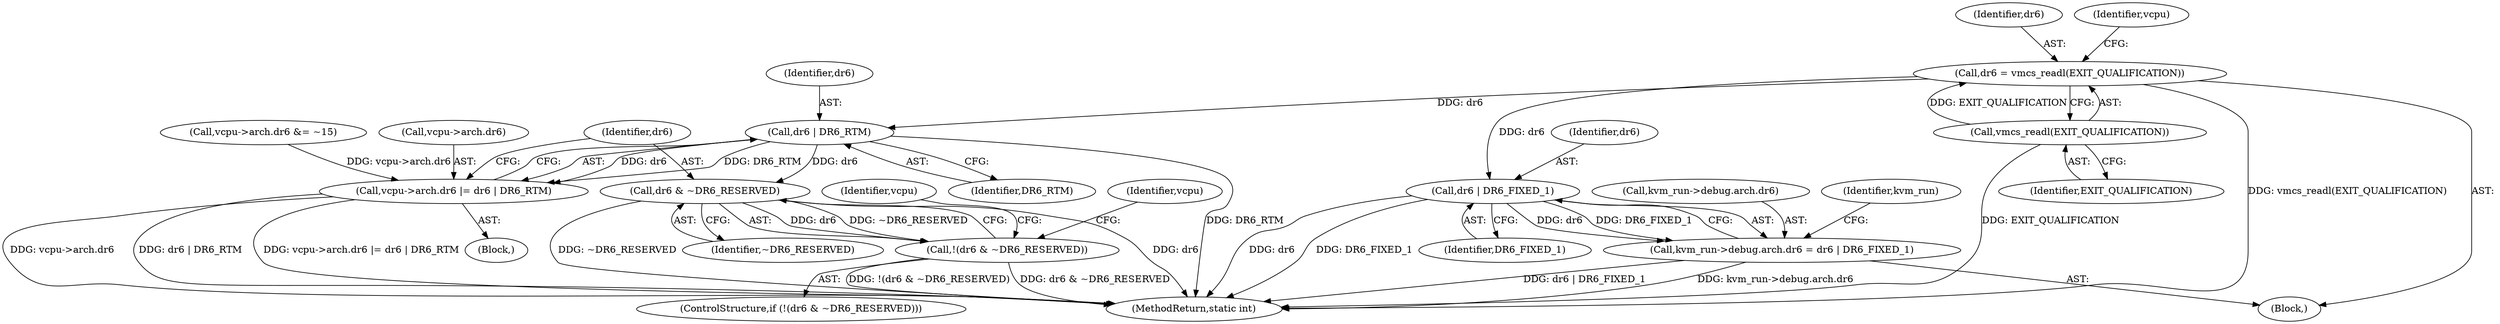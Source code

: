 digraph "0_linux_54a20552e1eae07aa240fa370a0293e006b5faed_0@API" {
"1000329" [label="(Call,dr6 = vmcs_readl(EXIT_QUALIFICATION))"];
"1000331" [label="(Call,vmcs_readl(EXIT_QUALIFICATION))"];
"1000356" [label="(Call,dr6 | DR6_RTM)"];
"1000350" [label="(Call,vcpu->arch.dr6 |= dr6 | DR6_RTM)"];
"1000361" [label="(Call,dr6 & ~DR6_RESERVED)"];
"1000360" [label="(Call,!(dr6 & ~DR6_RESERVED))"];
"1000379" [label="(Call,dr6 | DR6_FIXED_1)"];
"1000371" [label="(Call,kvm_run->debug.arch.dr6 = dr6 | DR6_FIXED_1)"];
"1000330" [label="(Identifier,dr6)"];
"1000362" [label="(Identifier,dr6)"];
"1000367" [label="(Identifier,vcpu)"];
"1000331" [label="(Call,vmcs_readl(EXIT_QUALIFICATION))"];
"1000360" [label="(Call,!(dr6 & ~DR6_RESERVED))"];
"1000371" [label="(Call,kvm_run->debug.arch.dr6 = dr6 | DR6_FIXED_1)"];
"1000372" [label="(Call,kvm_run->debug.arch.dr6)"];
"1000332" [label="(Identifier,EXIT_QUALIFICATION)"];
"1000381" [label="(Identifier,DR6_FIXED_1)"];
"1000386" [label="(Identifier,kvm_run)"];
"1000380" [label="(Identifier,dr6)"];
"1000359" [label="(ControlStructure,if (!(dr6 & ~DR6_RESERVED)))"];
"1000337" [label="(Identifier,vcpu)"];
"1000457" [label="(MethodReturn,static int)"];
"1000342" [label="(Block,)"];
"1000320" [label="(Block,)"];
"1000329" [label="(Call,dr6 = vmcs_readl(EXIT_QUALIFICATION))"];
"1000350" [label="(Call,vcpu->arch.dr6 |= dr6 | DR6_RTM)"];
"1000358" [label="(Identifier,DR6_RTM)"];
"1000365" [label="(Identifier,vcpu)"];
"1000343" [label="(Call,vcpu->arch.dr6 &= ~15)"];
"1000357" [label="(Identifier,dr6)"];
"1000361" [label="(Call,dr6 & ~DR6_RESERVED)"];
"1000356" [label="(Call,dr6 | DR6_RTM)"];
"1000379" [label="(Call,dr6 | DR6_FIXED_1)"];
"1000363" [label="(Identifier,~DR6_RESERVED)"];
"1000351" [label="(Call,vcpu->arch.dr6)"];
"1000329" -> "1000320"  [label="AST: "];
"1000329" -> "1000331"  [label="CFG: "];
"1000330" -> "1000329"  [label="AST: "];
"1000331" -> "1000329"  [label="AST: "];
"1000337" -> "1000329"  [label="CFG: "];
"1000329" -> "1000457"  [label="DDG: vmcs_readl(EXIT_QUALIFICATION)"];
"1000331" -> "1000329"  [label="DDG: EXIT_QUALIFICATION"];
"1000329" -> "1000356"  [label="DDG: dr6"];
"1000329" -> "1000379"  [label="DDG: dr6"];
"1000331" -> "1000332"  [label="CFG: "];
"1000332" -> "1000331"  [label="AST: "];
"1000331" -> "1000457"  [label="DDG: EXIT_QUALIFICATION"];
"1000356" -> "1000350"  [label="AST: "];
"1000356" -> "1000358"  [label="CFG: "];
"1000357" -> "1000356"  [label="AST: "];
"1000358" -> "1000356"  [label="AST: "];
"1000350" -> "1000356"  [label="CFG: "];
"1000356" -> "1000457"  [label="DDG: DR6_RTM"];
"1000356" -> "1000350"  [label="DDG: dr6"];
"1000356" -> "1000350"  [label="DDG: DR6_RTM"];
"1000356" -> "1000361"  [label="DDG: dr6"];
"1000350" -> "1000342"  [label="AST: "];
"1000351" -> "1000350"  [label="AST: "];
"1000362" -> "1000350"  [label="CFG: "];
"1000350" -> "1000457"  [label="DDG: vcpu->arch.dr6"];
"1000350" -> "1000457"  [label="DDG: dr6 | DR6_RTM"];
"1000350" -> "1000457"  [label="DDG: vcpu->arch.dr6 |= dr6 | DR6_RTM"];
"1000343" -> "1000350"  [label="DDG: vcpu->arch.dr6"];
"1000361" -> "1000360"  [label="AST: "];
"1000361" -> "1000363"  [label="CFG: "];
"1000362" -> "1000361"  [label="AST: "];
"1000363" -> "1000361"  [label="AST: "];
"1000360" -> "1000361"  [label="CFG: "];
"1000361" -> "1000457"  [label="DDG: dr6"];
"1000361" -> "1000457"  [label="DDG: ~DR6_RESERVED"];
"1000361" -> "1000360"  [label="DDG: dr6"];
"1000361" -> "1000360"  [label="DDG: ~DR6_RESERVED"];
"1000360" -> "1000359"  [label="AST: "];
"1000365" -> "1000360"  [label="CFG: "];
"1000367" -> "1000360"  [label="CFG: "];
"1000360" -> "1000457"  [label="DDG: dr6 & ~DR6_RESERVED"];
"1000360" -> "1000457"  [label="DDG: !(dr6 & ~DR6_RESERVED)"];
"1000379" -> "1000371"  [label="AST: "];
"1000379" -> "1000381"  [label="CFG: "];
"1000380" -> "1000379"  [label="AST: "];
"1000381" -> "1000379"  [label="AST: "];
"1000371" -> "1000379"  [label="CFG: "];
"1000379" -> "1000457"  [label="DDG: dr6"];
"1000379" -> "1000457"  [label="DDG: DR6_FIXED_1"];
"1000379" -> "1000371"  [label="DDG: dr6"];
"1000379" -> "1000371"  [label="DDG: DR6_FIXED_1"];
"1000371" -> "1000320"  [label="AST: "];
"1000372" -> "1000371"  [label="AST: "];
"1000386" -> "1000371"  [label="CFG: "];
"1000371" -> "1000457"  [label="DDG: dr6 | DR6_FIXED_1"];
"1000371" -> "1000457"  [label="DDG: kvm_run->debug.arch.dr6"];
}
